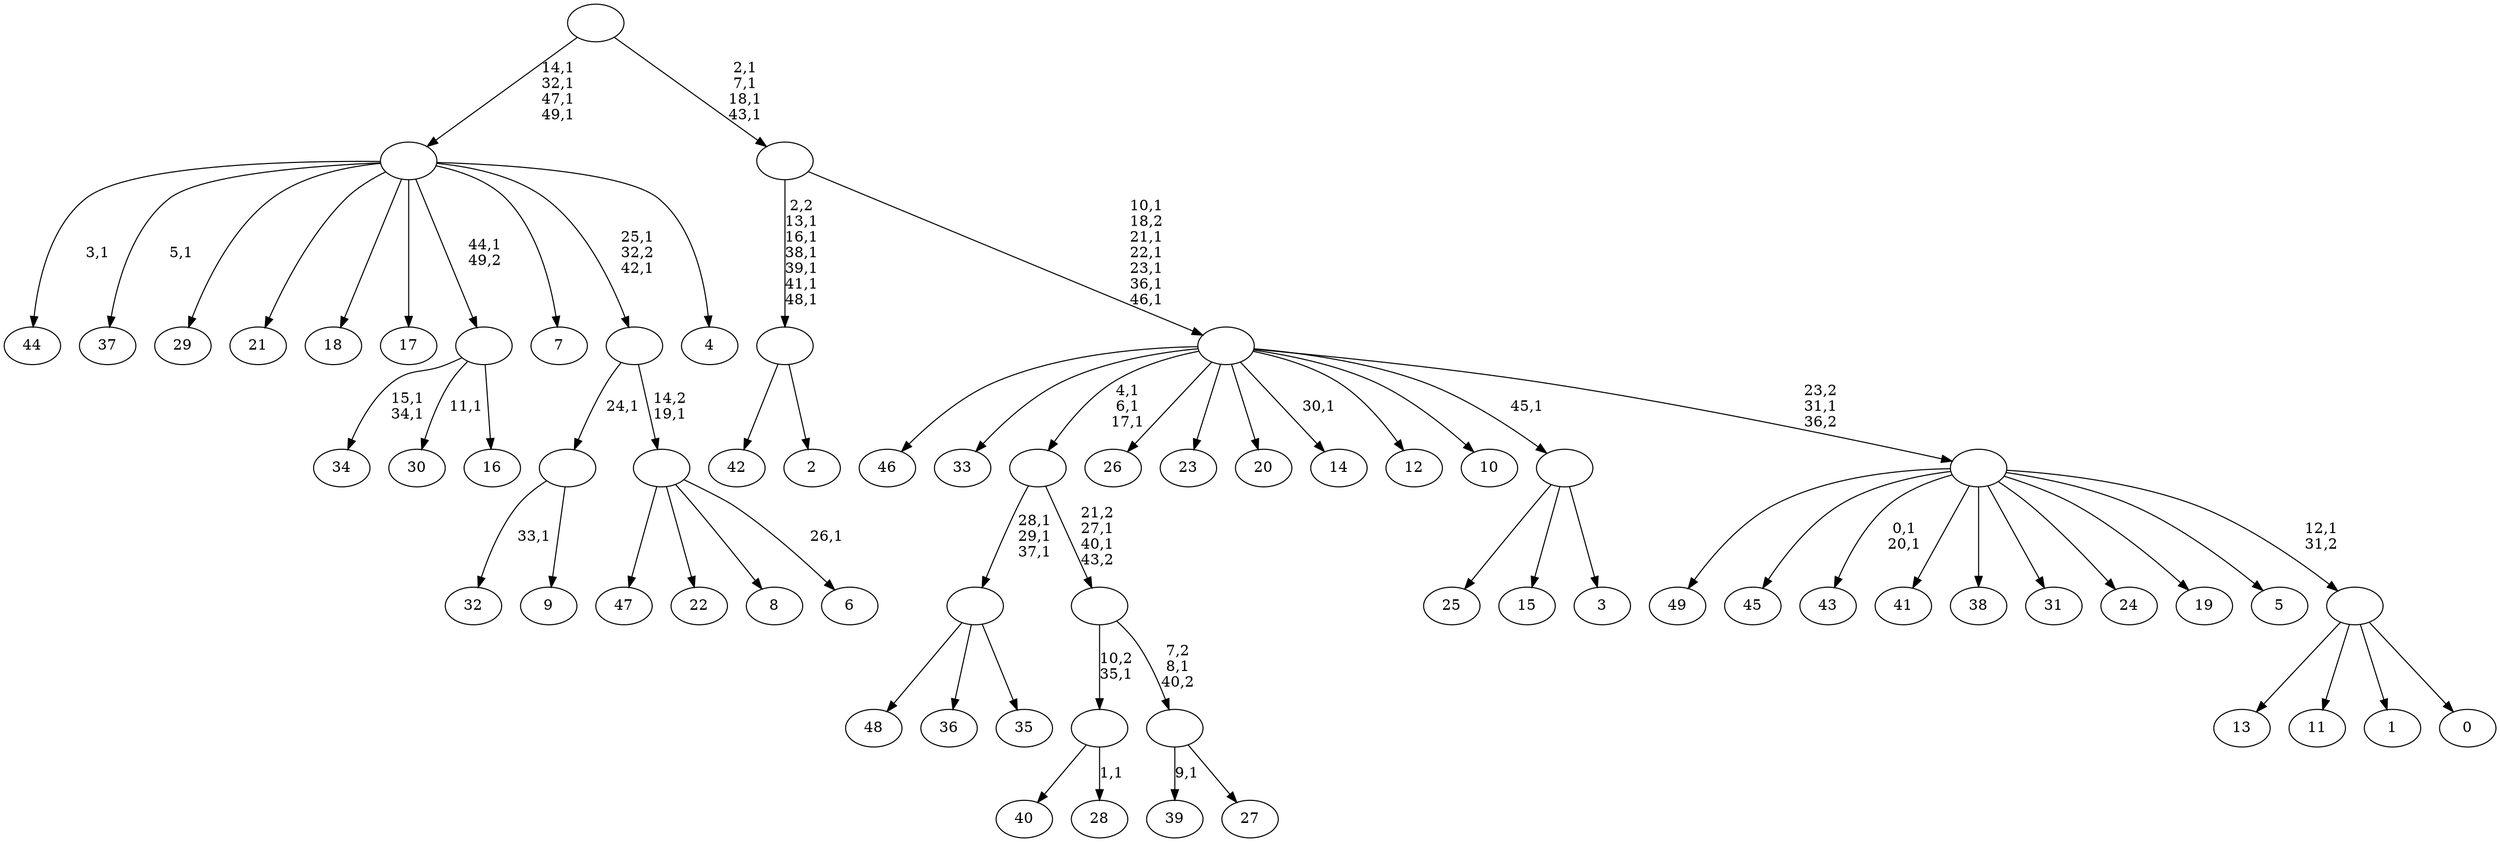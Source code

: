 digraph T {
	100 [label="49"]
	99 [label="48"]
	98 [label="47"]
	97 [label="46"]
	96 [label="45"]
	95 [label="44"]
	93 [label="43"]
	90 [label="42"]
	89 [label="41"]
	88 [label="40"]
	87 [label="39"]
	85 [label="38"]
	84 [label="37"]
	82 [label="36"]
	81 [label="35"]
	80 [label=""]
	77 [label="34"]
	74 [label="33"]
	73 [label="32"]
	71 [label="31"]
	70 [label="30"]
	68 [label="29"]
	67 [label="28"]
	65 [label=""]
	64 [label="27"]
	63 [label=""]
	62 [label=""]
	60 [label=""]
	57 [label="26"]
	56 [label="25"]
	55 [label="24"]
	54 [label="23"]
	53 [label="22"]
	52 [label="21"]
	51 [label="20"]
	50 [label="19"]
	49 [label="18"]
	48 [label="17"]
	47 [label="16"]
	46 [label=""]
	45 [label="15"]
	44 [label="14"]
	42 [label="13"]
	41 [label="12"]
	40 [label="11"]
	39 [label="10"]
	38 [label="9"]
	37 [label=""]
	36 [label="8"]
	35 [label="7"]
	34 [label="6"]
	32 [label=""]
	31 [label=""]
	29 [label="5"]
	28 [label="4"]
	27 [label=""]
	23 [label="3"]
	22 [label=""]
	21 [label="2"]
	20 [label=""]
	14 [label="1"]
	13 [label="0"]
	12 [label=""]
	11 [label=""]
	10 [label=""]
	4 [label=""]
	0 [label=""]
	80 -> 99 [label=""]
	80 -> 82 [label=""]
	80 -> 81 [label=""]
	65 -> 67 [label="1,1"]
	65 -> 88 [label=""]
	63 -> 87 [label="9,1"]
	63 -> 64 [label=""]
	62 -> 65 [label="10,2\n35,1"]
	62 -> 63 [label="7,2\n8,1\n40,2"]
	60 -> 62 [label="21,2\n27,1\n40,1\n43,2"]
	60 -> 80 [label="28,1\n29,1\n37,1"]
	46 -> 70 [label="11,1"]
	46 -> 77 [label="15,1\n34,1"]
	46 -> 47 [label=""]
	37 -> 73 [label="33,1"]
	37 -> 38 [label=""]
	32 -> 34 [label="26,1"]
	32 -> 98 [label=""]
	32 -> 53 [label=""]
	32 -> 36 [label=""]
	31 -> 37 [label="24,1"]
	31 -> 32 [label="14,2\n19,1"]
	27 -> 31 [label="25,1\n32,2\n42,1"]
	27 -> 84 [label="5,1"]
	27 -> 95 [label="3,1"]
	27 -> 68 [label=""]
	27 -> 52 [label=""]
	27 -> 49 [label=""]
	27 -> 48 [label=""]
	27 -> 46 [label="44,1\n49,2"]
	27 -> 35 [label=""]
	27 -> 28 [label=""]
	22 -> 56 [label=""]
	22 -> 45 [label=""]
	22 -> 23 [label=""]
	20 -> 90 [label=""]
	20 -> 21 [label=""]
	12 -> 42 [label=""]
	12 -> 40 [label=""]
	12 -> 14 [label=""]
	12 -> 13 [label=""]
	11 -> 93 [label="0,1\n20,1"]
	11 -> 100 [label=""]
	11 -> 96 [label=""]
	11 -> 89 [label=""]
	11 -> 85 [label=""]
	11 -> 71 [label=""]
	11 -> 55 [label=""]
	11 -> 50 [label=""]
	11 -> 29 [label=""]
	11 -> 12 [label="12,1\n31,2"]
	10 -> 44 [label="30,1"]
	10 -> 60 [label="4,1\n6,1\n17,1"]
	10 -> 97 [label=""]
	10 -> 74 [label=""]
	10 -> 57 [label=""]
	10 -> 54 [label=""]
	10 -> 51 [label=""]
	10 -> 41 [label=""]
	10 -> 39 [label=""]
	10 -> 22 [label="45,1"]
	10 -> 11 [label="23,2\n31,1\n36,2"]
	4 -> 10 [label="10,1\n18,2\n21,1\n22,1\n23,1\n36,1\n46,1"]
	4 -> 20 [label="2,2\n13,1\n16,1\n38,1\n39,1\n41,1\n48,1"]
	0 -> 4 [label="2,1\n7,1\n18,1\n43,1"]
	0 -> 27 [label="14,1\n32,1\n47,1\n49,1"]
}
